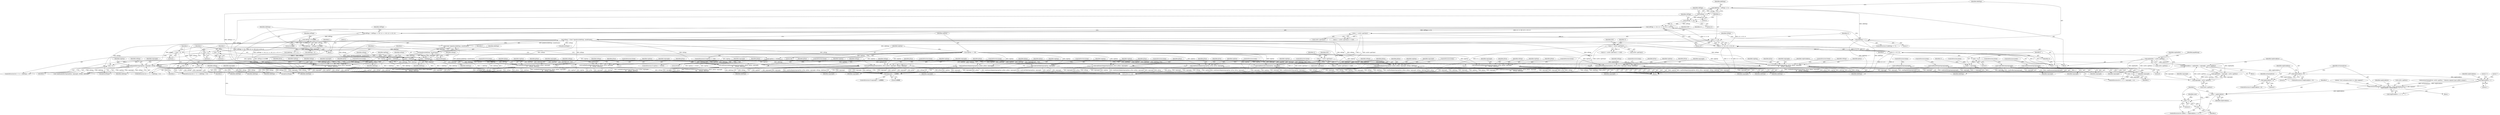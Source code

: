 digraph "1_poppler_58e04a08afee39370283c494ee2e4e392fd3b684@integer" {
"1000517" [label="(Call,segExtraBytes = segDataPos + segLength - curStr->getPos())"];
"1000317" [label="(Call,segDataPos = curStr->getPos())"];
"1000521" [label="(Call,segLength - curStr->getPos())"];
"1000512" [label="(Call,segLength != 0xffffffff)"];
"1000392" [label="(Call,readHalftoneRegionSeg(segNum, gFalse, gFalse, segLength,\n\t\t\t    refSegs, nRefSegs))"];
"1000220" [label="(Call,segNum <= 256)"];
"1000245" [label="(Call,segNum <= 65536)"];
"1000211" [label="(Call,refSegs = (Guint *)gmallocn(nRefSegs, sizeof(Guint)))"];
"1000213" [label="(Call,(Guint *)gmallocn(nRefSegs, sizeof(Guint)))"];
"1000215" [label="(Call,gmallocn(nRefSegs, sizeof(Guint)))"];
"1000145" [label="(Call,nRefSegs == 7)"];
"1000139" [label="(Call,nRefSegs = refFlags >> 5)"];
"1000141" [label="(Call,refFlags >> 5)"];
"1000184" [label="(Call,nRefSegs = refFlags & 0x1fffffff)"];
"1000186" [label="(Call,refFlags & 0x1fffffff)"];
"1000169" [label="(Call,refFlags = (refFlags << 24) | (c1 << 16) | (c2 << 8) | c3)"];
"1000171" [label="(Call,(refFlags << 24) | (c1 << 16) | (c2 << 8) | c3)"];
"1000172" [label="(Call,refFlags << 24)"];
"1000175" [label="(Call,(c1 << 16) | (c2 << 8) | c3)"];
"1000176" [label="(Call,c1 << 16)"];
"1000152" [label="(Call,c1 = curStr->getChar())"];
"1000179" [label="(Call,(c2 << 8) | c3)"];
"1000180" [label="(Call,c2 << 8)"];
"1000158" [label="(Call,c2 = curStr->getChar())"];
"1000163" [label="(Call,c3 = curStr->getChar())"];
"1000253" [label="(Call,i < nRefSegs)"];
"1000250" [label="(Call,i = 0)"];
"1000256" [label="(Call,++i)"];
"1000274" [label="(Call,i < nRefSegs)"];
"1000277" [label="(Call,++i)"];
"1000271" [label="(Call,i = 0)"];
"1000228" [label="(Call,i < nRefSegs)"];
"1000225" [label="(Call,i = 0)"];
"1000231" [label="(Call,++i)"];
"1000401" [label="(Call,readHalftoneRegionSeg(segNum, gTrue, gFalse, segLength,\n\t\t\t    refSegs, nRefSegs))"];
"1000360" [label="(Call,readTextRegionSeg(segNum, gFalse, gFalse, segLength, refSegs, nRefSegs))"];
"1000467" [label="(Call,readPageInfoSeg(segLength))"];
"1000351" [label="(Call,readSymbolDictSeg(segNum, segLength, refSegs, nRefSegs))"];
"1000419" [label="(Call,readGenericRegionSeg(segNum, gFalse, gFalse, segLength))"];
"1000369" [label="(Call,readTextRegionSeg(segNum, gTrue, gFalse, segLength, refSegs, nRefSegs))"];
"1000449" [label="(Call,readGenericRefinementRegionSeg(segNum, gTrue, gFalse, segLength,\n\t\t\t\t     refSegs, nRefSegs))"];
"1000378" [label="(Call,readTextRegionSeg(segNum, gTrue, gTrue, segLength, refSegs, nRefSegs))"];
"1000458" [label="(Call,readGenericRefinementRegionSeg(segNum, gTrue, gTrue, segLength,\n\t\t\t\t     refSegs, nRefSegs))"];
"1000479" [label="(Call,readCodeTableSeg(segNum, segLength))"];
"1000426" [label="(Call,readGenericRegionSeg(segNum, gTrue, gFalse, segLength))"];
"1000433" [label="(Call,readGenericRegionSeg(segNum, gTrue, gTrue, segLength))"];
"1000387" [label="(Call,readPatternDictSeg(segNum, segLength))"];
"1000496" [label="(Call,i < segLength)"];
"1000493" [label="(Call,i = 0)"];
"1000499" [label="(Call,++i)"];
"1000471" [label="(Call,readEndOfStripeSeg(segLength))"];
"1000410" [label="(Call,readHalftoneRegionSeg(segNum, gTrue, gTrue, segLength,\n\t\t\t    refSegs, nRefSegs))"];
"1000475" [label="(Call,readProfilesSeg(segLength))"];
"1000484" [label="(Call,readExtensionSeg(segLength))"];
"1000440" [label="(Call,readGenericRefinementRegionSeg(segNum, gFalse, gFalse, segLength,\n\t\t\t\t     refSegs, nRefSegs))"];
"1000525" [label="(Call,segExtraBytes > 0)"];
"1000535" [label="(Call,segExtraBytes > 1)"];
"1000529" [label="(Call,error(errSyntaxError, curStr->getPos(), \"{0:d} extraneous byte{1:s} after segment\",\n \t      segExtraBytes, (segExtraBytes > 1) ? \"s\" : \"\"))"];
"1000543" [label="(Call,i = segExtraBytes)"];
"1000546" [label="(Call,i > 0)"];
"1000549" [label="(Call,i--)"];
"1000557" [label="(Call,segExtraBytes < 0)"];
"1000249" [label="(ControlStructure,for (i = 0; i < nRefSegs; ++i))"];
"1000365" [label="(Identifier,refSegs)"];
"1000494" [label="(Identifier,i)"];
"1000519" [label="(Call,segDataPos + segLength - curStr->getPos())"];
"1000382" [label="(Identifier,segLength)"];
"1000482" [label="(ControlStructure,break;)"];
"1000274" [label="(Call,i < nRefSegs)"];
"1000453" [label="(Identifier,segLength)"];
"1000401" [label="(Call,readHalftoneRegionSeg(segNum, gTrue, gFalse, segLength,\n\t\t\t    refSegs, nRefSegs))"];
"1000515" [label="(Block,)"];
"1000477" [label="(ControlStructure,break;)"];
"1000464" [label="(Identifier,nRefSegs)"];
"1000469" [label="(ControlStructure,break;)"];
"1000547" [label="(Identifier,i)"];
"1000533" [label="(Identifier,segExtraBytes)"];
"1000375" [label="(Identifier,nRefSegs)"];
"1000402" [label="(Identifier,segNum)"];
"1000371" [label="(Identifier,gTrue)"];
"1000180" [label="(Call,c2 << 8)"];
"1000449" [label="(Call,readGenericRefinementRegionSeg(segNum, gTrue, gFalse, segLength,\n\t\t\t\t     refSegs, nRefSegs))"];
"1000475" [label="(Call,readProfilesSeg(segLength))"];
"1000451" [label="(Identifier,gTrue)"];
"1000526" [label="(Identifier,segExtraBytes)"];
"1000362" [label="(Identifier,gFalse)"];
"1000363" [label="(Identifier,gFalse)"];
"1000514" [label="(Literal,0xffffffff)"];
"1000230" [label="(Identifier,nRefSegs)"];
"1000500" [label="(Identifier,i)"];
"1000191" [label="(Identifier,i)"];
"1000528" [label="(Block,)"];
"1000376" [label="(ControlStructure,break;)"];
"1000573" [label="(Call,gfree(refSegs))"];
"1000254" [label="(Identifier,i)"];
"1000495" [label="(Literal,0)"];
"1000176" [label="(Call,c1 << 16)"];
"1000187" [label="(Identifier,refFlags)"];
"1000383" [label="(Identifier,refSegs)"];
"1000485" [label="(Identifier,segLength)"];
"1000492" [label="(ControlStructure,for (i = 0; i < segLength; ++i))"];
"1000505" [label="(Identifier,c1)"];
"1000175" [label="(Call,(c1 << 16) | (c2 << 8) | c3)"];
"1000352" [label="(Identifier,segNum)"];
"1000161" [label="(Identifier,EOF)"];
"1000158" [label="(Call,c2 = curStr->getChar())"];
"1000532" [label="(Literal,\"{0:d} extraneous byte{1:s} after segment\")"];
"1000360" [label="(Call,readTextRegionSeg(segNum, gFalse, gFalse, segLength, refSegs, nRefSegs))"];
"1000415" [label="(Identifier,refSegs)"];
"1000403" [label="(Identifier,gTrue)"];
"1000271" [label="(Call,i = 0)"];
"1000444" [label="(Identifier,segLength)"];
"1000139" [label="(Call,nRefSegs = refFlags >> 5)"];
"1000154" [label="(Call,curStr->getChar())"];
"1000162" [label="(Call,(c3 = curStr->getChar()) == EOF)"];
"1000436" [label="(Identifier,gTrue)"];
"1000517" [label="(Call,segExtraBytes = segDataPos + segLength - curStr->getPos())"];
"1000153" [label="(Identifier,c1)"];
"1000188" [label="(Literal,0x1fffffff)"];
"1000433" [label="(Call,readGenericRegionSeg(segNum, gTrue, gTrue, segLength))"];
"1000285" [label="(Identifier,refSegs)"];
"1000361" [label="(Identifier,segNum)"];
"1000226" [label="(Identifier,i)"];
"1000479" [label="(Call,readCodeTableSeg(segNum, segLength))"];
"1000437" [label="(Identifier,segLength)"];
"1000277" [label="(Call,++i)"];
"1000530" [label="(Identifier,errSyntaxError)"];
"1000455" [label="(Identifier,nRefSegs)"];
"1000513" [label="(Identifier,segLength)"];
"1000454" [label="(Identifier,refSegs)"];
"1000182" [label="(Literal,8)"];
"1000405" [label="(Identifier,segLength)"];
"1000179" [label="(Call,(c2 << 8) | c3)"];
"1000461" [label="(Identifier,gTrue)"];
"1000421" [label="(Identifier,gFalse)"];
"1000232" [label="(Identifier,i)"];
"1000435" [label="(Identifier,gTrue)"];
"1000498" [label="(Identifier,segLength)"];
"1000144" [label="(ControlStructure,if (nRefSegs == 7))"];
"1000565" [label="(Call,gfree(refSegs))"];
"1000569" [label="(Call,gfree(refSegs))"];
"1000212" [label="(Identifier,refSegs)"];
"1000275" [label="(Identifier,i)"];
"1000174" [label="(Literal,24)"];
"1000354" [label="(Identifier,refSegs)"];
"1000253" [label="(Call,i < nRefSegs)"];
"1000256" [label="(Call,++i)"];
"1000413" [label="(Identifier,gTrue)"];
"1000178" [label="(Literal,16)"];
"1000319" [label="(Call,curStr->getPos())"];
"1000255" [label="(Identifier,nRefSegs)"];
"1000422" [label="(Identifier,gFalse)"];
"1000323" [label="(Identifier,pageBitmap)"];
"1000173" [label="(Identifier,refFlags)"];
"1000428" [label="(Identifier,gTrue)"];
"1000531" [label="(Call,curStr->getPos())"];
"1000536" [label="(Identifier,segExtraBytes)"];
"1000147" [label="(Literal,7)"];
"1000541" [label="(ControlStructure,for (Goffset i = segExtraBytes; i > 0; i--))"];
"1000434" [label="(Identifier,segNum)"];
"1000389" [label="(Identifier,segLength)"];
"1000459" [label="(Identifier,segNum)"];
"1000370" [label="(Identifier,segNum)"];
"1000538" [label="(Literal,\"s\")"];
"1000227" [label="(Literal,0)"];
"1000216" [label="(Identifier,nRefSegs)"];
"1000159" [label="(Identifier,c2)"];
"1000366" [label="(Identifier,nRefSegs)"];
"1000450" [label="(Identifier,segNum)"];
"1000493" [label="(Call,i = 0)"];
"1000246" [label="(Identifier,segNum)"];
"1000165" [label="(Call,curStr->getChar())"];
"1000546" [label="(Call,i > 0)"];
"1000224" [label="(ControlStructure,for (i = 0; i < nRefSegs; ++i))"];
"1000222" [label="(Literal,256)"];
"1000172" [label="(Call,refFlags << 24)"];
"1000217" [label="(Call,sizeof(Guint))"];
"1000231" [label="(Call,++i)"];
"1000353" [label="(Identifier,segLength)"];
"1000481" [label="(Identifier,segLength)"];
"1000499" [label="(Call,++i)"];
"1000535" [label="(Call,segExtraBytes > 1)"];
"1000351" [label="(Call,readSymbolDictSeg(segNum, segLength, refSegs, nRefSegs))"];
"1000393" [label="(Identifier,segNum)"];
"1000169" [label="(Call,refFlags = (refFlags << 24) | (c1 << 16) | (c2 << 8) | c3)"];
"1000164" [label="(Identifier,c3)"];
"1000143" [label="(Literal,5)"];
"1000160" [label="(Call,curStr->getChar())"];
"1000521" [label="(Call,segLength - curStr->getPos())"];
"1000430" [label="(Identifier,segLength)"];
"1000373" [label="(Identifier,segLength)"];
"1000438" [label="(ControlStructure,break;)"];
"1000140" [label="(Identifier,nRefSegs)"];
"1000446" [label="(Identifier,nRefSegs)"];
"1000417" [label="(ControlStructure,break;)"];
"1000488" [label="(Call,error(errSyntaxError, curStr->getPos(), \"Unknown segment type in JBIG2 stream\"))"];
"1000559" [label="(Literal,0)"];
"1000497" [label="(Identifier,i)"];
"1000385" [label="(ControlStructure,break;)"];
"1000184" [label="(Call,nRefSegs = refFlags & 0x1fffffff)"];
"1000529" [label="(Call,error(errSyntaxError, curStr->getPos(), \"{0:d} extraneous byte{1:s} after segment\",\n \t      segExtraBytes, (segExtraBytes > 1) ? \"s\" : \"\"))"];
"1000142" [label="(Identifier,refFlags)"];
"1000580" [label="(MethodReturn,void)"];
"1000463" [label="(Identifier,refSegs)"];
"1000443" [label="(Identifier,gFalse)"];
"1000395" [label="(Identifier,gFalse)"];
"1000355" [label="(Identifier,nRefSegs)"];
"1000244" [label="(ControlStructure,if (segNum <= 65536))"];
"1000486" [label="(ControlStructure,break;)"];
"1000392" [label="(Call,readHalftoneRegionSeg(segNum, gFalse, gFalse, segLength,\n\t\t\t    refSegs, nRefSegs))"];
"1000221" [label="(Identifier,segNum)"];
"1000151" [label="(Call,(c1 = curStr->getChar()) == EOF)"];
"1000264" [label="(Identifier,refSegs)"];
"1000537" [label="(Literal,1)"];
"1000166" [label="(Identifier,EOF)"];
"1000270" [label="(ControlStructure,for (i = 0; i < nRefSegs; ++i))"];
"1000380" [label="(Identifier,gTrue)"];
"1000426" [label="(Call,readGenericRegionSeg(segNum, gTrue, gFalse, segLength))"];
"1000396" [label="(Identifier,segLength)"];
"1000141" [label="(Call,refFlags >> 5)"];
"1000511" [label="(ControlStructure,if (segLength != 0xffffffff))"];
"1000276" [label="(Identifier,nRefSegs)"];
"1000379" [label="(Identifier,segNum)"];
"1000407" [label="(Identifier,nRefSegs)"];
"1000387" [label="(Call,readPatternDictSeg(segNum, segLength))"];
"1000431" [label="(ControlStructure,break;)"];
"1000411" [label="(Identifier,segNum)"];
"1000186" [label="(Call,refFlags & 0x1fffffff)"];
"1000408" [label="(ControlStructure,break;)"];
"1000548" [label="(Literal,0)"];
"1000419" [label="(Call,readGenericRegionSeg(segNum, gFalse, gFalse, segLength))"];
"1000257" [label="(Identifier,i)"];
"1000211" [label="(Call,refSegs = (Guint *)gmallocn(nRefSegs, sizeof(Guint)))"];
"1000406" [label="(Identifier,refSegs)"];
"1000272" [label="(Identifier,i)"];
"1000510" [label="(ControlStructure,break;)"];
"1000239" [label="(Identifier,refSegs)"];
"1000183" [label="(Identifier,c3)"];
"1000195" [label="(Call,(nRefSegs + 9) >> 3)"];
"1000317" [label="(Call,segDataPos = curStr->getPos())"];
"1000442" [label="(Identifier,gFalse)"];
"1000185" [label="(Identifier,nRefSegs)"];
"1000364" [label="(Identifier,segLength)"];
"1000177" [label="(Identifier,c1)"];
"1000252" [label="(Literal,0)"];
"1000423" [label="(Identifier,segLength)"];
"1000397" [label="(Identifier,refSegs)"];
"1000155" [label="(Identifier,EOF)"];
"1000171" [label="(Call,(refFlags << 24) | (c1 << 16) | (c2 << 8) | c3)"];
"1000462" [label="(Identifier,segLength)"];
"1000429" [label="(Identifier,gFalse)"];
"1000460" [label="(Identifier,gTrue)"];
"1000549" [label="(Call,i--)"];
"1000146" [label="(Identifier,nRefSegs)"];
"1000399" [label="(ControlStructure,break;)"];
"1000468" [label="(Identifier,segLength)"];
"1000420" [label="(Identifier,segNum)"];
"1000452" [label="(Identifier,gFalse)"];
"1000556" [label="(ControlStructure,if (segExtraBytes < 0))"];
"1000496" [label="(Call,i < segLength)"];
"1000550" [label="(Identifier,i)"];
"1000456" [label="(ControlStructure,break;)"];
"1000471" [label="(Call,readEndOfStripeSeg(segLength))"];
"1000558" [label="(Identifier,segExtraBytes)"];
"1000247" [label="(Literal,65536)"];
"1000476" [label="(Identifier,segLength)"];
"1000394" [label="(Identifier,gFalse)"];
"1000220" [label="(Call,segNum <= 256)"];
"1000219" [label="(ControlStructure,if (segNum <= 256))"];
"1000539" [label="(Literal,\"\")"];
"1000410" [label="(Call,readHalftoneRegionSeg(segNum, gTrue, gTrue, segLength,\n\t\t\t    refSegs, nRefSegs))"];
"1000145" [label="(Call,nRefSegs == 7)"];
"1000170" [label="(Identifier,refFlags)"];
"1000291" [label="(Identifier,segFlags)"];
"1000163" [label="(Call,c3 = curStr->getChar())"];
"1000465" [label="(ControlStructure,break;)"];
"1000157" [label="(Call,(c2 = curStr->getChar()) == EOF)"];
"1000347" [label="(Block,)"];
"1000278" [label="(Identifier,i)"];
"1000557" [label="(Call,segExtraBytes < 0)"];
"1000251" [label="(Identifier,i)"];
"1000543" [label="(Call,i = segExtraBytes)"];
"1000545" [label="(Identifier,segExtraBytes)"];
"1000525" [label="(Call,segExtraBytes > 0)"];
"1000447" [label="(ControlStructure,break;)"];
"1000554" [label="(Identifier,trash)"];
"1000196" [label="(Call,nRefSegs + 9)"];
"1000225" [label="(Call,i = 0)"];
"1000369" [label="(Call,readTextRegionSeg(segNum, gTrue, gFalse, segLength, refSegs, nRefSegs))"];
"1000119" [label="(Block,)"];
"1000213" [label="(Call,(Guint *)gmallocn(nRefSegs, sizeof(Guint)))"];
"1000512" [label="(Call,segLength != 0xffffffff)"];
"1000440" [label="(Call,readGenericRefinementRegionSeg(segNum, gFalse, gFalse, segLength,\n\t\t\t\t     refSegs, nRefSegs))"];
"1000534" [label="(Call,(segExtraBytes > 1) ? \"s\" : \"\")"];
"1000480" [label="(Identifier,segNum)"];
"1000527" [label="(Literal,0)"];
"1000424" [label="(ControlStructure,break;)"];
"1000427" [label="(Identifier,segNum)"];
"1000522" [label="(Identifier,segLength)"];
"1000398" [label="(Identifier,nRefSegs)"];
"1000152" [label="(Call,c1 = curStr->getChar())"];
"1000318" [label="(Identifier,segDataPos)"];
"1000388" [label="(Identifier,segNum)"];
"1000390" [label="(ControlStructure,break;)"];
"1000441" [label="(Identifier,segNum)"];
"1000562" [label="(Identifier,errSyntaxError)"];
"1000367" [label="(ControlStructure,break;)"];
"1000566" [label="(Identifier,refSegs)"];
"1000524" [label="(ControlStructure,if (segExtraBytes > 0))"];
"1000467" [label="(Call,readPageInfoSeg(segLength))"];
"1000350" [label="(Call,!readSymbolDictSeg(segNum, segLength, refSegs, nRefSegs))"];
"1000544" [label="(Identifier,i)"];
"1000228" [label="(Call,i < nRefSegs)"];
"1000273" [label="(Literal,0)"];
"1000378" [label="(Call,readTextRegionSeg(segNum, gTrue, gTrue, segLength, refSegs, nRefSegs))"];
"1000472" [label="(Identifier,segLength)"];
"1000372" [label="(Identifier,gFalse)"];
"1000458" [label="(Call,readGenericRefinementRegionSeg(segNum, gTrue, gTrue, segLength,\n\t\t\t\t     refSegs, nRefSegs))"];
"1000414" [label="(Identifier,segLength)"];
"1000181" [label="(Identifier,c2)"];
"1000404" [label="(Identifier,gFalse)"];
"1000381" [label="(Identifier,gTrue)"];
"1000245" [label="(Call,segNum <= 65536)"];
"1000384" [label="(Identifier,nRefSegs)"];
"1000518" [label="(Identifier,segExtraBytes)"];
"1000445" [label="(Identifier,refSegs)"];
"1000250" [label="(Call,i = 0)"];
"1000523" [label="(Call,curStr->getPos())"];
"1000148" [label="(Block,)"];
"1000484" [label="(Call,readExtensionSeg(segLength))"];
"1000473" [label="(ControlStructure,break;)"];
"1000416" [label="(Identifier,nRefSegs)"];
"1000412" [label="(Identifier,gTrue)"];
"1000215" [label="(Call,gmallocn(nRefSegs, sizeof(Guint)))"];
"1000229" [label="(Identifier,i)"];
"1000374" [label="(Identifier,refSegs)"];
"1000517" -> "1000515"  [label="AST: "];
"1000517" -> "1000519"  [label="CFG: "];
"1000518" -> "1000517"  [label="AST: "];
"1000519" -> "1000517"  [label="AST: "];
"1000526" -> "1000517"  [label="CFG: "];
"1000317" -> "1000517"  [label="DDG: segDataPos"];
"1000521" -> "1000517"  [label="DDG: segLength"];
"1000521" -> "1000517"  [label="DDG: curStr->getPos()"];
"1000517" -> "1000525"  [label="DDG: segExtraBytes"];
"1000317" -> "1000119"  [label="AST: "];
"1000317" -> "1000319"  [label="CFG: "];
"1000318" -> "1000317"  [label="AST: "];
"1000319" -> "1000317"  [label="AST: "];
"1000323" -> "1000317"  [label="CFG: "];
"1000317" -> "1000580"  [label="DDG: segDataPos"];
"1000317" -> "1000580"  [label="DDG: curStr->getPos()"];
"1000317" -> "1000519"  [label="DDG: segDataPos"];
"1000521" -> "1000519"  [label="AST: "];
"1000521" -> "1000523"  [label="CFG: "];
"1000522" -> "1000521"  [label="AST: "];
"1000523" -> "1000521"  [label="AST: "];
"1000519" -> "1000521"  [label="CFG: "];
"1000521" -> "1000519"  [label="DDG: segLength"];
"1000521" -> "1000519"  [label="DDG: curStr->getPos()"];
"1000512" -> "1000521"  [label="DDG: segLength"];
"1000512" -> "1000511"  [label="AST: "];
"1000512" -> "1000514"  [label="CFG: "];
"1000513" -> "1000512"  [label="AST: "];
"1000514" -> "1000512"  [label="AST: "];
"1000518" -> "1000512"  [label="CFG: "];
"1000566" -> "1000512"  [label="CFG: "];
"1000392" -> "1000512"  [label="DDG: segLength"];
"1000401" -> "1000512"  [label="DDG: segLength"];
"1000360" -> "1000512"  [label="DDG: segLength"];
"1000467" -> "1000512"  [label="DDG: segLength"];
"1000351" -> "1000512"  [label="DDG: segLength"];
"1000419" -> "1000512"  [label="DDG: segLength"];
"1000369" -> "1000512"  [label="DDG: segLength"];
"1000449" -> "1000512"  [label="DDG: segLength"];
"1000378" -> "1000512"  [label="DDG: segLength"];
"1000458" -> "1000512"  [label="DDG: segLength"];
"1000479" -> "1000512"  [label="DDG: segLength"];
"1000426" -> "1000512"  [label="DDG: segLength"];
"1000433" -> "1000512"  [label="DDG: segLength"];
"1000387" -> "1000512"  [label="DDG: segLength"];
"1000496" -> "1000512"  [label="DDG: segLength"];
"1000471" -> "1000512"  [label="DDG: segLength"];
"1000410" -> "1000512"  [label="DDG: segLength"];
"1000475" -> "1000512"  [label="DDG: segLength"];
"1000484" -> "1000512"  [label="DDG: segLength"];
"1000440" -> "1000512"  [label="DDG: segLength"];
"1000392" -> "1000347"  [label="AST: "];
"1000392" -> "1000398"  [label="CFG: "];
"1000393" -> "1000392"  [label="AST: "];
"1000394" -> "1000392"  [label="AST: "];
"1000395" -> "1000392"  [label="AST: "];
"1000396" -> "1000392"  [label="AST: "];
"1000397" -> "1000392"  [label="AST: "];
"1000398" -> "1000392"  [label="AST: "];
"1000399" -> "1000392"  [label="CFG: "];
"1000392" -> "1000580"  [label="DDG: segLength"];
"1000392" -> "1000580"  [label="DDG: refSegs"];
"1000392" -> "1000580"  [label="DDG: gFalse"];
"1000392" -> "1000580"  [label="DDG: nRefSegs"];
"1000392" -> "1000580"  [label="DDG: readHalftoneRegionSeg(segNum, gFalse, gFalse, segLength,\n\t\t\t    refSegs, nRefSegs)"];
"1000392" -> "1000580"  [label="DDG: segNum"];
"1000220" -> "1000392"  [label="DDG: segNum"];
"1000245" -> "1000392"  [label="DDG: segNum"];
"1000211" -> "1000392"  [label="DDG: refSegs"];
"1000253" -> "1000392"  [label="DDG: nRefSegs"];
"1000274" -> "1000392"  [label="DDG: nRefSegs"];
"1000228" -> "1000392"  [label="DDG: nRefSegs"];
"1000392" -> "1000565"  [label="DDG: refSegs"];
"1000220" -> "1000219"  [label="AST: "];
"1000220" -> "1000222"  [label="CFG: "];
"1000221" -> "1000220"  [label="AST: "];
"1000222" -> "1000220"  [label="AST: "];
"1000226" -> "1000220"  [label="CFG: "];
"1000246" -> "1000220"  [label="CFG: "];
"1000220" -> "1000580"  [label="DDG: segNum"];
"1000220" -> "1000580"  [label="DDG: segNum <= 256"];
"1000220" -> "1000245"  [label="DDG: segNum"];
"1000220" -> "1000351"  [label="DDG: segNum"];
"1000220" -> "1000360"  [label="DDG: segNum"];
"1000220" -> "1000369"  [label="DDG: segNum"];
"1000220" -> "1000378"  [label="DDG: segNum"];
"1000220" -> "1000387"  [label="DDG: segNum"];
"1000220" -> "1000401"  [label="DDG: segNum"];
"1000220" -> "1000410"  [label="DDG: segNum"];
"1000220" -> "1000419"  [label="DDG: segNum"];
"1000220" -> "1000426"  [label="DDG: segNum"];
"1000220" -> "1000433"  [label="DDG: segNum"];
"1000220" -> "1000440"  [label="DDG: segNum"];
"1000220" -> "1000449"  [label="DDG: segNum"];
"1000220" -> "1000458"  [label="DDG: segNum"];
"1000220" -> "1000479"  [label="DDG: segNum"];
"1000245" -> "1000244"  [label="AST: "];
"1000245" -> "1000247"  [label="CFG: "];
"1000246" -> "1000245"  [label="AST: "];
"1000247" -> "1000245"  [label="AST: "];
"1000251" -> "1000245"  [label="CFG: "];
"1000272" -> "1000245"  [label="CFG: "];
"1000245" -> "1000580"  [label="DDG: segNum <= 65536"];
"1000245" -> "1000580"  [label="DDG: segNum"];
"1000245" -> "1000351"  [label="DDG: segNum"];
"1000245" -> "1000360"  [label="DDG: segNum"];
"1000245" -> "1000369"  [label="DDG: segNum"];
"1000245" -> "1000378"  [label="DDG: segNum"];
"1000245" -> "1000387"  [label="DDG: segNum"];
"1000245" -> "1000401"  [label="DDG: segNum"];
"1000245" -> "1000410"  [label="DDG: segNum"];
"1000245" -> "1000419"  [label="DDG: segNum"];
"1000245" -> "1000426"  [label="DDG: segNum"];
"1000245" -> "1000433"  [label="DDG: segNum"];
"1000245" -> "1000440"  [label="DDG: segNum"];
"1000245" -> "1000449"  [label="DDG: segNum"];
"1000245" -> "1000458"  [label="DDG: segNum"];
"1000245" -> "1000479"  [label="DDG: segNum"];
"1000211" -> "1000119"  [label="AST: "];
"1000211" -> "1000213"  [label="CFG: "];
"1000212" -> "1000211"  [label="AST: "];
"1000213" -> "1000211"  [label="AST: "];
"1000221" -> "1000211"  [label="CFG: "];
"1000211" -> "1000580"  [label="DDG: refSegs"];
"1000211" -> "1000580"  [label="DDG: (Guint *)gmallocn(nRefSegs, sizeof(Guint))"];
"1000213" -> "1000211"  [label="DDG: gmallocn(nRefSegs, sizeof(Guint))"];
"1000211" -> "1000351"  [label="DDG: refSegs"];
"1000211" -> "1000360"  [label="DDG: refSegs"];
"1000211" -> "1000369"  [label="DDG: refSegs"];
"1000211" -> "1000378"  [label="DDG: refSegs"];
"1000211" -> "1000401"  [label="DDG: refSegs"];
"1000211" -> "1000410"  [label="DDG: refSegs"];
"1000211" -> "1000440"  [label="DDG: refSegs"];
"1000211" -> "1000449"  [label="DDG: refSegs"];
"1000211" -> "1000458"  [label="DDG: refSegs"];
"1000211" -> "1000565"  [label="DDG: refSegs"];
"1000211" -> "1000569"  [label="DDG: refSegs"];
"1000211" -> "1000573"  [label="DDG: refSegs"];
"1000213" -> "1000215"  [label="CFG: "];
"1000214" -> "1000213"  [label="AST: "];
"1000215" -> "1000213"  [label="AST: "];
"1000213" -> "1000580"  [label="DDG: gmallocn(nRefSegs, sizeof(Guint))"];
"1000215" -> "1000213"  [label="DDG: nRefSegs"];
"1000215" -> "1000217"  [label="CFG: "];
"1000216" -> "1000215"  [label="AST: "];
"1000217" -> "1000215"  [label="AST: "];
"1000145" -> "1000215"  [label="DDG: nRefSegs"];
"1000184" -> "1000215"  [label="DDG: nRefSegs"];
"1000215" -> "1000228"  [label="DDG: nRefSegs"];
"1000215" -> "1000253"  [label="DDG: nRefSegs"];
"1000215" -> "1000274"  [label="DDG: nRefSegs"];
"1000145" -> "1000144"  [label="AST: "];
"1000145" -> "1000147"  [label="CFG: "];
"1000146" -> "1000145"  [label="AST: "];
"1000147" -> "1000145"  [label="AST: "];
"1000153" -> "1000145"  [label="CFG: "];
"1000212" -> "1000145"  [label="CFG: "];
"1000145" -> "1000580"  [label="DDG: nRefSegs == 7"];
"1000145" -> "1000580"  [label="DDG: nRefSegs"];
"1000139" -> "1000145"  [label="DDG: nRefSegs"];
"1000139" -> "1000119"  [label="AST: "];
"1000139" -> "1000141"  [label="CFG: "];
"1000140" -> "1000139"  [label="AST: "];
"1000141" -> "1000139"  [label="AST: "];
"1000146" -> "1000139"  [label="CFG: "];
"1000139" -> "1000580"  [label="DDG: refFlags >> 5"];
"1000141" -> "1000139"  [label="DDG: refFlags"];
"1000141" -> "1000139"  [label="DDG: 5"];
"1000141" -> "1000143"  [label="CFG: "];
"1000142" -> "1000141"  [label="AST: "];
"1000143" -> "1000141"  [label="AST: "];
"1000141" -> "1000580"  [label="DDG: refFlags"];
"1000141" -> "1000172"  [label="DDG: refFlags"];
"1000184" -> "1000148"  [label="AST: "];
"1000184" -> "1000186"  [label="CFG: "];
"1000185" -> "1000184"  [label="AST: "];
"1000186" -> "1000184"  [label="AST: "];
"1000191" -> "1000184"  [label="CFG: "];
"1000184" -> "1000580"  [label="DDG: refFlags & 0x1fffffff"];
"1000186" -> "1000184"  [label="DDG: refFlags"];
"1000186" -> "1000184"  [label="DDG: 0x1fffffff"];
"1000184" -> "1000195"  [label="DDG: nRefSegs"];
"1000184" -> "1000196"  [label="DDG: nRefSegs"];
"1000186" -> "1000188"  [label="CFG: "];
"1000187" -> "1000186"  [label="AST: "];
"1000188" -> "1000186"  [label="AST: "];
"1000186" -> "1000580"  [label="DDG: refFlags"];
"1000169" -> "1000186"  [label="DDG: refFlags"];
"1000169" -> "1000148"  [label="AST: "];
"1000169" -> "1000171"  [label="CFG: "];
"1000170" -> "1000169"  [label="AST: "];
"1000171" -> "1000169"  [label="AST: "];
"1000185" -> "1000169"  [label="CFG: "];
"1000169" -> "1000580"  [label="DDG: (refFlags << 24) | (c1 << 16) | (c2 << 8) | c3"];
"1000171" -> "1000169"  [label="DDG: refFlags << 24"];
"1000171" -> "1000169"  [label="DDG: (c1 << 16) | (c2 << 8) | c3"];
"1000171" -> "1000175"  [label="CFG: "];
"1000172" -> "1000171"  [label="AST: "];
"1000175" -> "1000171"  [label="AST: "];
"1000171" -> "1000580"  [label="DDG: refFlags << 24"];
"1000171" -> "1000580"  [label="DDG: (c1 << 16) | (c2 << 8) | c3"];
"1000172" -> "1000171"  [label="DDG: refFlags"];
"1000172" -> "1000171"  [label="DDG: 24"];
"1000175" -> "1000171"  [label="DDG: c1 << 16"];
"1000175" -> "1000171"  [label="DDG: (c2 << 8) | c3"];
"1000172" -> "1000174"  [label="CFG: "];
"1000173" -> "1000172"  [label="AST: "];
"1000174" -> "1000172"  [label="AST: "];
"1000177" -> "1000172"  [label="CFG: "];
"1000175" -> "1000179"  [label="CFG: "];
"1000176" -> "1000175"  [label="AST: "];
"1000179" -> "1000175"  [label="AST: "];
"1000175" -> "1000580"  [label="DDG: (c2 << 8) | c3"];
"1000175" -> "1000580"  [label="DDG: c1 << 16"];
"1000176" -> "1000175"  [label="DDG: c1"];
"1000176" -> "1000175"  [label="DDG: 16"];
"1000179" -> "1000175"  [label="DDG: c2 << 8"];
"1000179" -> "1000175"  [label="DDG: c3"];
"1000176" -> "1000178"  [label="CFG: "];
"1000177" -> "1000176"  [label="AST: "];
"1000178" -> "1000176"  [label="AST: "];
"1000181" -> "1000176"  [label="CFG: "];
"1000176" -> "1000580"  [label="DDG: c1"];
"1000152" -> "1000176"  [label="DDG: c1"];
"1000152" -> "1000151"  [label="AST: "];
"1000152" -> "1000154"  [label="CFG: "];
"1000153" -> "1000152"  [label="AST: "];
"1000154" -> "1000152"  [label="AST: "];
"1000155" -> "1000152"  [label="CFG: "];
"1000152" -> "1000580"  [label="DDG: c1"];
"1000152" -> "1000580"  [label="DDG: curStr->getChar()"];
"1000152" -> "1000151"  [label="DDG: c1"];
"1000179" -> "1000183"  [label="CFG: "];
"1000180" -> "1000179"  [label="AST: "];
"1000183" -> "1000179"  [label="AST: "];
"1000179" -> "1000580"  [label="DDG: c2 << 8"];
"1000179" -> "1000580"  [label="DDG: c3"];
"1000180" -> "1000179"  [label="DDG: c2"];
"1000180" -> "1000179"  [label="DDG: 8"];
"1000163" -> "1000179"  [label="DDG: c3"];
"1000180" -> "1000182"  [label="CFG: "];
"1000181" -> "1000180"  [label="AST: "];
"1000182" -> "1000180"  [label="AST: "];
"1000183" -> "1000180"  [label="CFG: "];
"1000180" -> "1000580"  [label="DDG: c2"];
"1000158" -> "1000180"  [label="DDG: c2"];
"1000158" -> "1000157"  [label="AST: "];
"1000158" -> "1000160"  [label="CFG: "];
"1000159" -> "1000158"  [label="AST: "];
"1000160" -> "1000158"  [label="AST: "];
"1000161" -> "1000158"  [label="CFG: "];
"1000158" -> "1000580"  [label="DDG: c2"];
"1000158" -> "1000580"  [label="DDG: curStr->getChar()"];
"1000158" -> "1000157"  [label="DDG: c2"];
"1000163" -> "1000162"  [label="AST: "];
"1000163" -> "1000165"  [label="CFG: "];
"1000164" -> "1000163"  [label="AST: "];
"1000165" -> "1000163"  [label="AST: "];
"1000166" -> "1000163"  [label="CFG: "];
"1000163" -> "1000580"  [label="DDG: c3"];
"1000163" -> "1000580"  [label="DDG: curStr->getChar()"];
"1000163" -> "1000162"  [label="DDG: c3"];
"1000253" -> "1000249"  [label="AST: "];
"1000253" -> "1000255"  [label="CFG: "];
"1000254" -> "1000253"  [label="AST: "];
"1000255" -> "1000253"  [label="AST: "];
"1000264" -> "1000253"  [label="CFG: "];
"1000291" -> "1000253"  [label="CFG: "];
"1000253" -> "1000580"  [label="DDG: i < nRefSegs"];
"1000253" -> "1000580"  [label="DDG: nRefSegs"];
"1000253" -> "1000580"  [label="DDG: i"];
"1000250" -> "1000253"  [label="DDG: i"];
"1000256" -> "1000253"  [label="DDG: i"];
"1000253" -> "1000256"  [label="DDG: i"];
"1000253" -> "1000351"  [label="DDG: nRefSegs"];
"1000253" -> "1000360"  [label="DDG: nRefSegs"];
"1000253" -> "1000369"  [label="DDG: nRefSegs"];
"1000253" -> "1000378"  [label="DDG: nRefSegs"];
"1000253" -> "1000401"  [label="DDG: nRefSegs"];
"1000253" -> "1000410"  [label="DDG: nRefSegs"];
"1000253" -> "1000440"  [label="DDG: nRefSegs"];
"1000253" -> "1000449"  [label="DDG: nRefSegs"];
"1000253" -> "1000458"  [label="DDG: nRefSegs"];
"1000250" -> "1000249"  [label="AST: "];
"1000250" -> "1000252"  [label="CFG: "];
"1000251" -> "1000250"  [label="AST: "];
"1000252" -> "1000250"  [label="AST: "];
"1000254" -> "1000250"  [label="CFG: "];
"1000256" -> "1000249"  [label="AST: "];
"1000256" -> "1000257"  [label="CFG: "];
"1000257" -> "1000256"  [label="AST: "];
"1000254" -> "1000256"  [label="CFG: "];
"1000274" -> "1000270"  [label="AST: "];
"1000274" -> "1000276"  [label="CFG: "];
"1000275" -> "1000274"  [label="AST: "];
"1000276" -> "1000274"  [label="AST: "];
"1000285" -> "1000274"  [label="CFG: "];
"1000291" -> "1000274"  [label="CFG: "];
"1000274" -> "1000580"  [label="DDG: i"];
"1000274" -> "1000580"  [label="DDG: i < nRefSegs"];
"1000274" -> "1000580"  [label="DDG: nRefSegs"];
"1000277" -> "1000274"  [label="DDG: i"];
"1000271" -> "1000274"  [label="DDG: i"];
"1000274" -> "1000277"  [label="DDG: i"];
"1000274" -> "1000351"  [label="DDG: nRefSegs"];
"1000274" -> "1000360"  [label="DDG: nRefSegs"];
"1000274" -> "1000369"  [label="DDG: nRefSegs"];
"1000274" -> "1000378"  [label="DDG: nRefSegs"];
"1000274" -> "1000401"  [label="DDG: nRefSegs"];
"1000274" -> "1000410"  [label="DDG: nRefSegs"];
"1000274" -> "1000440"  [label="DDG: nRefSegs"];
"1000274" -> "1000449"  [label="DDG: nRefSegs"];
"1000274" -> "1000458"  [label="DDG: nRefSegs"];
"1000277" -> "1000270"  [label="AST: "];
"1000277" -> "1000278"  [label="CFG: "];
"1000278" -> "1000277"  [label="AST: "];
"1000275" -> "1000277"  [label="CFG: "];
"1000271" -> "1000270"  [label="AST: "];
"1000271" -> "1000273"  [label="CFG: "];
"1000272" -> "1000271"  [label="AST: "];
"1000273" -> "1000271"  [label="AST: "];
"1000275" -> "1000271"  [label="CFG: "];
"1000228" -> "1000224"  [label="AST: "];
"1000228" -> "1000230"  [label="CFG: "];
"1000229" -> "1000228"  [label="AST: "];
"1000230" -> "1000228"  [label="AST: "];
"1000239" -> "1000228"  [label="CFG: "];
"1000291" -> "1000228"  [label="CFG: "];
"1000228" -> "1000580"  [label="DDG: i < nRefSegs"];
"1000228" -> "1000580"  [label="DDG: i"];
"1000228" -> "1000580"  [label="DDG: nRefSegs"];
"1000225" -> "1000228"  [label="DDG: i"];
"1000231" -> "1000228"  [label="DDG: i"];
"1000228" -> "1000231"  [label="DDG: i"];
"1000228" -> "1000351"  [label="DDG: nRefSegs"];
"1000228" -> "1000360"  [label="DDG: nRefSegs"];
"1000228" -> "1000369"  [label="DDG: nRefSegs"];
"1000228" -> "1000378"  [label="DDG: nRefSegs"];
"1000228" -> "1000401"  [label="DDG: nRefSegs"];
"1000228" -> "1000410"  [label="DDG: nRefSegs"];
"1000228" -> "1000440"  [label="DDG: nRefSegs"];
"1000228" -> "1000449"  [label="DDG: nRefSegs"];
"1000228" -> "1000458"  [label="DDG: nRefSegs"];
"1000225" -> "1000224"  [label="AST: "];
"1000225" -> "1000227"  [label="CFG: "];
"1000226" -> "1000225"  [label="AST: "];
"1000227" -> "1000225"  [label="AST: "];
"1000229" -> "1000225"  [label="CFG: "];
"1000231" -> "1000224"  [label="AST: "];
"1000231" -> "1000232"  [label="CFG: "];
"1000232" -> "1000231"  [label="AST: "];
"1000229" -> "1000231"  [label="CFG: "];
"1000401" -> "1000347"  [label="AST: "];
"1000401" -> "1000407"  [label="CFG: "];
"1000402" -> "1000401"  [label="AST: "];
"1000403" -> "1000401"  [label="AST: "];
"1000404" -> "1000401"  [label="AST: "];
"1000405" -> "1000401"  [label="AST: "];
"1000406" -> "1000401"  [label="AST: "];
"1000407" -> "1000401"  [label="AST: "];
"1000408" -> "1000401"  [label="CFG: "];
"1000401" -> "1000580"  [label="DDG: segLength"];
"1000401" -> "1000580"  [label="DDG: readHalftoneRegionSeg(segNum, gTrue, gFalse, segLength,\n\t\t\t    refSegs, nRefSegs)"];
"1000401" -> "1000580"  [label="DDG: gFalse"];
"1000401" -> "1000580"  [label="DDG: segNum"];
"1000401" -> "1000580"  [label="DDG: nRefSegs"];
"1000401" -> "1000580"  [label="DDG: gTrue"];
"1000401" -> "1000580"  [label="DDG: refSegs"];
"1000401" -> "1000565"  [label="DDG: refSegs"];
"1000360" -> "1000347"  [label="AST: "];
"1000360" -> "1000366"  [label="CFG: "];
"1000361" -> "1000360"  [label="AST: "];
"1000362" -> "1000360"  [label="AST: "];
"1000363" -> "1000360"  [label="AST: "];
"1000364" -> "1000360"  [label="AST: "];
"1000365" -> "1000360"  [label="AST: "];
"1000366" -> "1000360"  [label="AST: "];
"1000367" -> "1000360"  [label="CFG: "];
"1000360" -> "1000580"  [label="DDG: refSegs"];
"1000360" -> "1000580"  [label="DDG: segNum"];
"1000360" -> "1000580"  [label="DDG: segLength"];
"1000360" -> "1000580"  [label="DDG: nRefSegs"];
"1000360" -> "1000580"  [label="DDG: readTextRegionSeg(segNum, gFalse, gFalse, segLength, refSegs, nRefSegs)"];
"1000360" -> "1000580"  [label="DDG: gFalse"];
"1000360" -> "1000565"  [label="DDG: refSegs"];
"1000467" -> "1000347"  [label="AST: "];
"1000467" -> "1000468"  [label="CFG: "];
"1000468" -> "1000467"  [label="AST: "];
"1000469" -> "1000467"  [label="CFG: "];
"1000467" -> "1000580"  [label="DDG: segLength"];
"1000467" -> "1000580"  [label="DDG: readPageInfoSeg(segLength)"];
"1000351" -> "1000350"  [label="AST: "];
"1000351" -> "1000355"  [label="CFG: "];
"1000352" -> "1000351"  [label="AST: "];
"1000353" -> "1000351"  [label="AST: "];
"1000354" -> "1000351"  [label="AST: "];
"1000355" -> "1000351"  [label="AST: "];
"1000350" -> "1000351"  [label="CFG: "];
"1000351" -> "1000580"  [label="DDG: segLength"];
"1000351" -> "1000580"  [label="DDG: segNum"];
"1000351" -> "1000580"  [label="DDG: refSegs"];
"1000351" -> "1000580"  [label="DDG: nRefSegs"];
"1000351" -> "1000350"  [label="DDG: segNum"];
"1000351" -> "1000350"  [label="DDG: segLength"];
"1000351" -> "1000350"  [label="DDG: refSegs"];
"1000351" -> "1000350"  [label="DDG: nRefSegs"];
"1000351" -> "1000565"  [label="DDG: refSegs"];
"1000351" -> "1000569"  [label="DDG: refSegs"];
"1000419" -> "1000347"  [label="AST: "];
"1000419" -> "1000423"  [label="CFG: "];
"1000420" -> "1000419"  [label="AST: "];
"1000421" -> "1000419"  [label="AST: "];
"1000422" -> "1000419"  [label="AST: "];
"1000423" -> "1000419"  [label="AST: "];
"1000424" -> "1000419"  [label="CFG: "];
"1000419" -> "1000580"  [label="DDG: segNum"];
"1000419" -> "1000580"  [label="DDG: segLength"];
"1000419" -> "1000580"  [label="DDG: gFalse"];
"1000419" -> "1000580"  [label="DDG: readGenericRegionSeg(segNum, gFalse, gFalse, segLength)"];
"1000369" -> "1000347"  [label="AST: "];
"1000369" -> "1000375"  [label="CFG: "];
"1000370" -> "1000369"  [label="AST: "];
"1000371" -> "1000369"  [label="AST: "];
"1000372" -> "1000369"  [label="AST: "];
"1000373" -> "1000369"  [label="AST: "];
"1000374" -> "1000369"  [label="AST: "];
"1000375" -> "1000369"  [label="AST: "];
"1000376" -> "1000369"  [label="CFG: "];
"1000369" -> "1000580"  [label="DDG: readTextRegionSeg(segNum, gTrue, gFalse, segLength, refSegs, nRefSegs)"];
"1000369" -> "1000580"  [label="DDG: nRefSegs"];
"1000369" -> "1000580"  [label="DDG: segNum"];
"1000369" -> "1000580"  [label="DDG: segLength"];
"1000369" -> "1000580"  [label="DDG: gFalse"];
"1000369" -> "1000580"  [label="DDG: refSegs"];
"1000369" -> "1000580"  [label="DDG: gTrue"];
"1000369" -> "1000565"  [label="DDG: refSegs"];
"1000449" -> "1000347"  [label="AST: "];
"1000449" -> "1000455"  [label="CFG: "];
"1000450" -> "1000449"  [label="AST: "];
"1000451" -> "1000449"  [label="AST: "];
"1000452" -> "1000449"  [label="AST: "];
"1000453" -> "1000449"  [label="AST: "];
"1000454" -> "1000449"  [label="AST: "];
"1000455" -> "1000449"  [label="AST: "];
"1000456" -> "1000449"  [label="CFG: "];
"1000449" -> "1000580"  [label="DDG: nRefSegs"];
"1000449" -> "1000580"  [label="DDG: segNum"];
"1000449" -> "1000580"  [label="DDG: gFalse"];
"1000449" -> "1000580"  [label="DDG: readGenericRefinementRegionSeg(segNum, gTrue, gFalse, segLength,\n\t\t\t\t     refSegs, nRefSegs)"];
"1000449" -> "1000580"  [label="DDG: segLength"];
"1000449" -> "1000580"  [label="DDG: gTrue"];
"1000449" -> "1000580"  [label="DDG: refSegs"];
"1000449" -> "1000565"  [label="DDG: refSegs"];
"1000378" -> "1000347"  [label="AST: "];
"1000378" -> "1000384"  [label="CFG: "];
"1000379" -> "1000378"  [label="AST: "];
"1000380" -> "1000378"  [label="AST: "];
"1000381" -> "1000378"  [label="AST: "];
"1000382" -> "1000378"  [label="AST: "];
"1000383" -> "1000378"  [label="AST: "];
"1000384" -> "1000378"  [label="AST: "];
"1000385" -> "1000378"  [label="CFG: "];
"1000378" -> "1000580"  [label="DDG: refSegs"];
"1000378" -> "1000580"  [label="DDG: nRefSegs"];
"1000378" -> "1000580"  [label="DDG: gTrue"];
"1000378" -> "1000580"  [label="DDG: segNum"];
"1000378" -> "1000580"  [label="DDG: readTextRegionSeg(segNum, gTrue, gTrue, segLength, refSegs, nRefSegs)"];
"1000378" -> "1000580"  [label="DDG: segLength"];
"1000378" -> "1000565"  [label="DDG: refSegs"];
"1000458" -> "1000347"  [label="AST: "];
"1000458" -> "1000464"  [label="CFG: "];
"1000459" -> "1000458"  [label="AST: "];
"1000460" -> "1000458"  [label="AST: "];
"1000461" -> "1000458"  [label="AST: "];
"1000462" -> "1000458"  [label="AST: "];
"1000463" -> "1000458"  [label="AST: "];
"1000464" -> "1000458"  [label="AST: "];
"1000465" -> "1000458"  [label="CFG: "];
"1000458" -> "1000580"  [label="DDG: gTrue"];
"1000458" -> "1000580"  [label="DDG: segNum"];
"1000458" -> "1000580"  [label="DDG: refSegs"];
"1000458" -> "1000580"  [label="DDG: nRefSegs"];
"1000458" -> "1000580"  [label="DDG: readGenericRefinementRegionSeg(segNum, gTrue, gTrue, segLength,\n\t\t\t\t     refSegs, nRefSegs)"];
"1000458" -> "1000580"  [label="DDG: segLength"];
"1000458" -> "1000565"  [label="DDG: refSegs"];
"1000479" -> "1000347"  [label="AST: "];
"1000479" -> "1000481"  [label="CFG: "];
"1000480" -> "1000479"  [label="AST: "];
"1000481" -> "1000479"  [label="AST: "];
"1000482" -> "1000479"  [label="CFG: "];
"1000479" -> "1000580"  [label="DDG: readCodeTableSeg(segNum, segLength)"];
"1000479" -> "1000580"  [label="DDG: segNum"];
"1000479" -> "1000580"  [label="DDG: segLength"];
"1000426" -> "1000347"  [label="AST: "];
"1000426" -> "1000430"  [label="CFG: "];
"1000427" -> "1000426"  [label="AST: "];
"1000428" -> "1000426"  [label="AST: "];
"1000429" -> "1000426"  [label="AST: "];
"1000430" -> "1000426"  [label="AST: "];
"1000431" -> "1000426"  [label="CFG: "];
"1000426" -> "1000580"  [label="DDG: gTrue"];
"1000426" -> "1000580"  [label="DDG: segNum"];
"1000426" -> "1000580"  [label="DDG: readGenericRegionSeg(segNum, gTrue, gFalse, segLength)"];
"1000426" -> "1000580"  [label="DDG: segLength"];
"1000426" -> "1000580"  [label="DDG: gFalse"];
"1000433" -> "1000347"  [label="AST: "];
"1000433" -> "1000437"  [label="CFG: "];
"1000434" -> "1000433"  [label="AST: "];
"1000435" -> "1000433"  [label="AST: "];
"1000436" -> "1000433"  [label="AST: "];
"1000437" -> "1000433"  [label="AST: "];
"1000438" -> "1000433"  [label="CFG: "];
"1000433" -> "1000580"  [label="DDG: gTrue"];
"1000433" -> "1000580"  [label="DDG: segLength"];
"1000433" -> "1000580"  [label="DDG: segNum"];
"1000433" -> "1000580"  [label="DDG: readGenericRegionSeg(segNum, gTrue, gTrue, segLength)"];
"1000387" -> "1000347"  [label="AST: "];
"1000387" -> "1000389"  [label="CFG: "];
"1000388" -> "1000387"  [label="AST: "];
"1000389" -> "1000387"  [label="AST: "];
"1000390" -> "1000387"  [label="CFG: "];
"1000387" -> "1000580"  [label="DDG: segLength"];
"1000387" -> "1000580"  [label="DDG: segNum"];
"1000387" -> "1000580"  [label="DDG: readPatternDictSeg(segNum, segLength)"];
"1000496" -> "1000492"  [label="AST: "];
"1000496" -> "1000498"  [label="CFG: "];
"1000497" -> "1000496"  [label="AST: "];
"1000498" -> "1000496"  [label="AST: "];
"1000505" -> "1000496"  [label="CFG: "];
"1000510" -> "1000496"  [label="CFG: "];
"1000496" -> "1000580"  [label="DDG: segLength"];
"1000496" -> "1000580"  [label="DDG: i < segLength"];
"1000496" -> "1000580"  [label="DDG: i"];
"1000493" -> "1000496"  [label="DDG: i"];
"1000499" -> "1000496"  [label="DDG: i"];
"1000496" -> "1000499"  [label="DDG: i"];
"1000493" -> "1000492"  [label="AST: "];
"1000493" -> "1000495"  [label="CFG: "];
"1000494" -> "1000493"  [label="AST: "];
"1000495" -> "1000493"  [label="AST: "];
"1000497" -> "1000493"  [label="CFG: "];
"1000499" -> "1000492"  [label="AST: "];
"1000499" -> "1000500"  [label="CFG: "];
"1000500" -> "1000499"  [label="AST: "];
"1000497" -> "1000499"  [label="CFG: "];
"1000471" -> "1000347"  [label="AST: "];
"1000471" -> "1000472"  [label="CFG: "];
"1000472" -> "1000471"  [label="AST: "];
"1000473" -> "1000471"  [label="CFG: "];
"1000471" -> "1000580"  [label="DDG: segLength"];
"1000471" -> "1000580"  [label="DDG: readEndOfStripeSeg(segLength)"];
"1000410" -> "1000347"  [label="AST: "];
"1000410" -> "1000416"  [label="CFG: "];
"1000411" -> "1000410"  [label="AST: "];
"1000412" -> "1000410"  [label="AST: "];
"1000413" -> "1000410"  [label="AST: "];
"1000414" -> "1000410"  [label="AST: "];
"1000415" -> "1000410"  [label="AST: "];
"1000416" -> "1000410"  [label="AST: "];
"1000417" -> "1000410"  [label="CFG: "];
"1000410" -> "1000580"  [label="DDG: segNum"];
"1000410" -> "1000580"  [label="DDG: gTrue"];
"1000410" -> "1000580"  [label="DDG: segLength"];
"1000410" -> "1000580"  [label="DDG: nRefSegs"];
"1000410" -> "1000580"  [label="DDG: readHalftoneRegionSeg(segNum, gTrue, gTrue, segLength,\n\t\t\t    refSegs, nRefSegs)"];
"1000410" -> "1000580"  [label="DDG: refSegs"];
"1000410" -> "1000565"  [label="DDG: refSegs"];
"1000475" -> "1000347"  [label="AST: "];
"1000475" -> "1000476"  [label="CFG: "];
"1000476" -> "1000475"  [label="AST: "];
"1000477" -> "1000475"  [label="CFG: "];
"1000475" -> "1000580"  [label="DDG: segLength"];
"1000475" -> "1000580"  [label="DDG: readProfilesSeg(segLength)"];
"1000484" -> "1000347"  [label="AST: "];
"1000484" -> "1000485"  [label="CFG: "];
"1000485" -> "1000484"  [label="AST: "];
"1000486" -> "1000484"  [label="CFG: "];
"1000484" -> "1000580"  [label="DDG: segLength"];
"1000484" -> "1000580"  [label="DDG: readExtensionSeg(segLength)"];
"1000440" -> "1000347"  [label="AST: "];
"1000440" -> "1000446"  [label="CFG: "];
"1000441" -> "1000440"  [label="AST: "];
"1000442" -> "1000440"  [label="AST: "];
"1000443" -> "1000440"  [label="AST: "];
"1000444" -> "1000440"  [label="AST: "];
"1000445" -> "1000440"  [label="AST: "];
"1000446" -> "1000440"  [label="AST: "];
"1000447" -> "1000440"  [label="CFG: "];
"1000440" -> "1000580"  [label="DDG: gFalse"];
"1000440" -> "1000580"  [label="DDG: readGenericRefinementRegionSeg(segNum, gFalse, gFalse, segLength,\n\t\t\t\t     refSegs, nRefSegs)"];
"1000440" -> "1000580"  [label="DDG: nRefSegs"];
"1000440" -> "1000580"  [label="DDG: refSegs"];
"1000440" -> "1000580"  [label="DDG: segNum"];
"1000440" -> "1000580"  [label="DDG: segLength"];
"1000440" -> "1000565"  [label="DDG: refSegs"];
"1000525" -> "1000524"  [label="AST: "];
"1000525" -> "1000527"  [label="CFG: "];
"1000526" -> "1000525"  [label="AST: "];
"1000527" -> "1000525"  [label="AST: "];
"1000530" -> "1000525"  [label="CFG: "];
"1000558" -> "1000525"  [label="CFG: "];
"1000525" -> "1000535"  [label="DDG: segExtraBytes"];
"1000525" -> "1000557"  [label="DDG: segExtraBytes"];
"1000535" -> "1000534"  [label="AST: "];
"1000535" -> "1000537"  [label="CFG: "];
"1000536" -> "1000535"  [label="AST: "];
"1000537" -> "1000535"  [label="AST: "];
"1000538" -> "1000535"  [label="CFG: "];
"1000539" -> "1000535"  [label="CFG: "];
"1000535" -> "1000529"  [label="DDG: segExtraBytes"];
"1000529" -> "1000528"  [label="AST: "];
"1000529" -> "1000534"  [label="CFG: "];
"1000530" -> "1000529"  [label="AST: "];
"1000531" -> "1000529"  [label="AST: "];
"1000532" -> "1000529"  [label="AST: "];
"1000533" -> "1000529"  [label="AST: "];
"1000534" -> "1000529"  [label="AST: "];
"1000544" -> "1000529"  [label="CFG: "];
"1000488" -> "1000529"  [label="DDG: errSyntaxError"];
"1000529" -> "1000543"  [label="DDG: segExtraBytes"];
"1000543" -> "1000541"  [label="AST: "];
"1000543" -> "1000545"  [label="CFG: "];
"1000544" -> "1000543"  [label="AST: "];
"1000545" -> "1000543"  [label="AST: "];
"1000547" -> "1000543"  [label="CFG: "];
"1000543" -> "1000546"  [label="DDG: i"];
"1000546" -> "1000541"  [label="AST: "];
"1000546" -> "1000548"  [label="CFG: "];
"1000547" -> "1000546"  [label="AST: "];
"1000548" -> "1000546"  [label="AST: "];
"1000554" -> "1000546"  [label="CFG: "];
"1000566" -> "1000546"  [label="CFG: "];
"1000549" -> "1000546"  [label="DDG: i"];
"1000546" -> "1000549"  [label="DDG: i"];
"1000549" -> "1000541"  [label="AST: "];
"1000549" -> "1000550"  [label="CFG: "];
"1000550" -> "1000549"  [label="AST: "];
"1000547" -> "1000549"  [label="CFG: "];
"1000557" -> "1000556"  [label="AST: "];
"1000557" -> "1000559"  [label="CFG: "];
"1000558" -> "1000557"  [label="AST: "];
"1000559" -> "1000557"  [label="AST: "];
"1000562" -> "1000557"  [label="CFG: "];
"1000566" -> "1000557"  [label="CFG: "];
}
